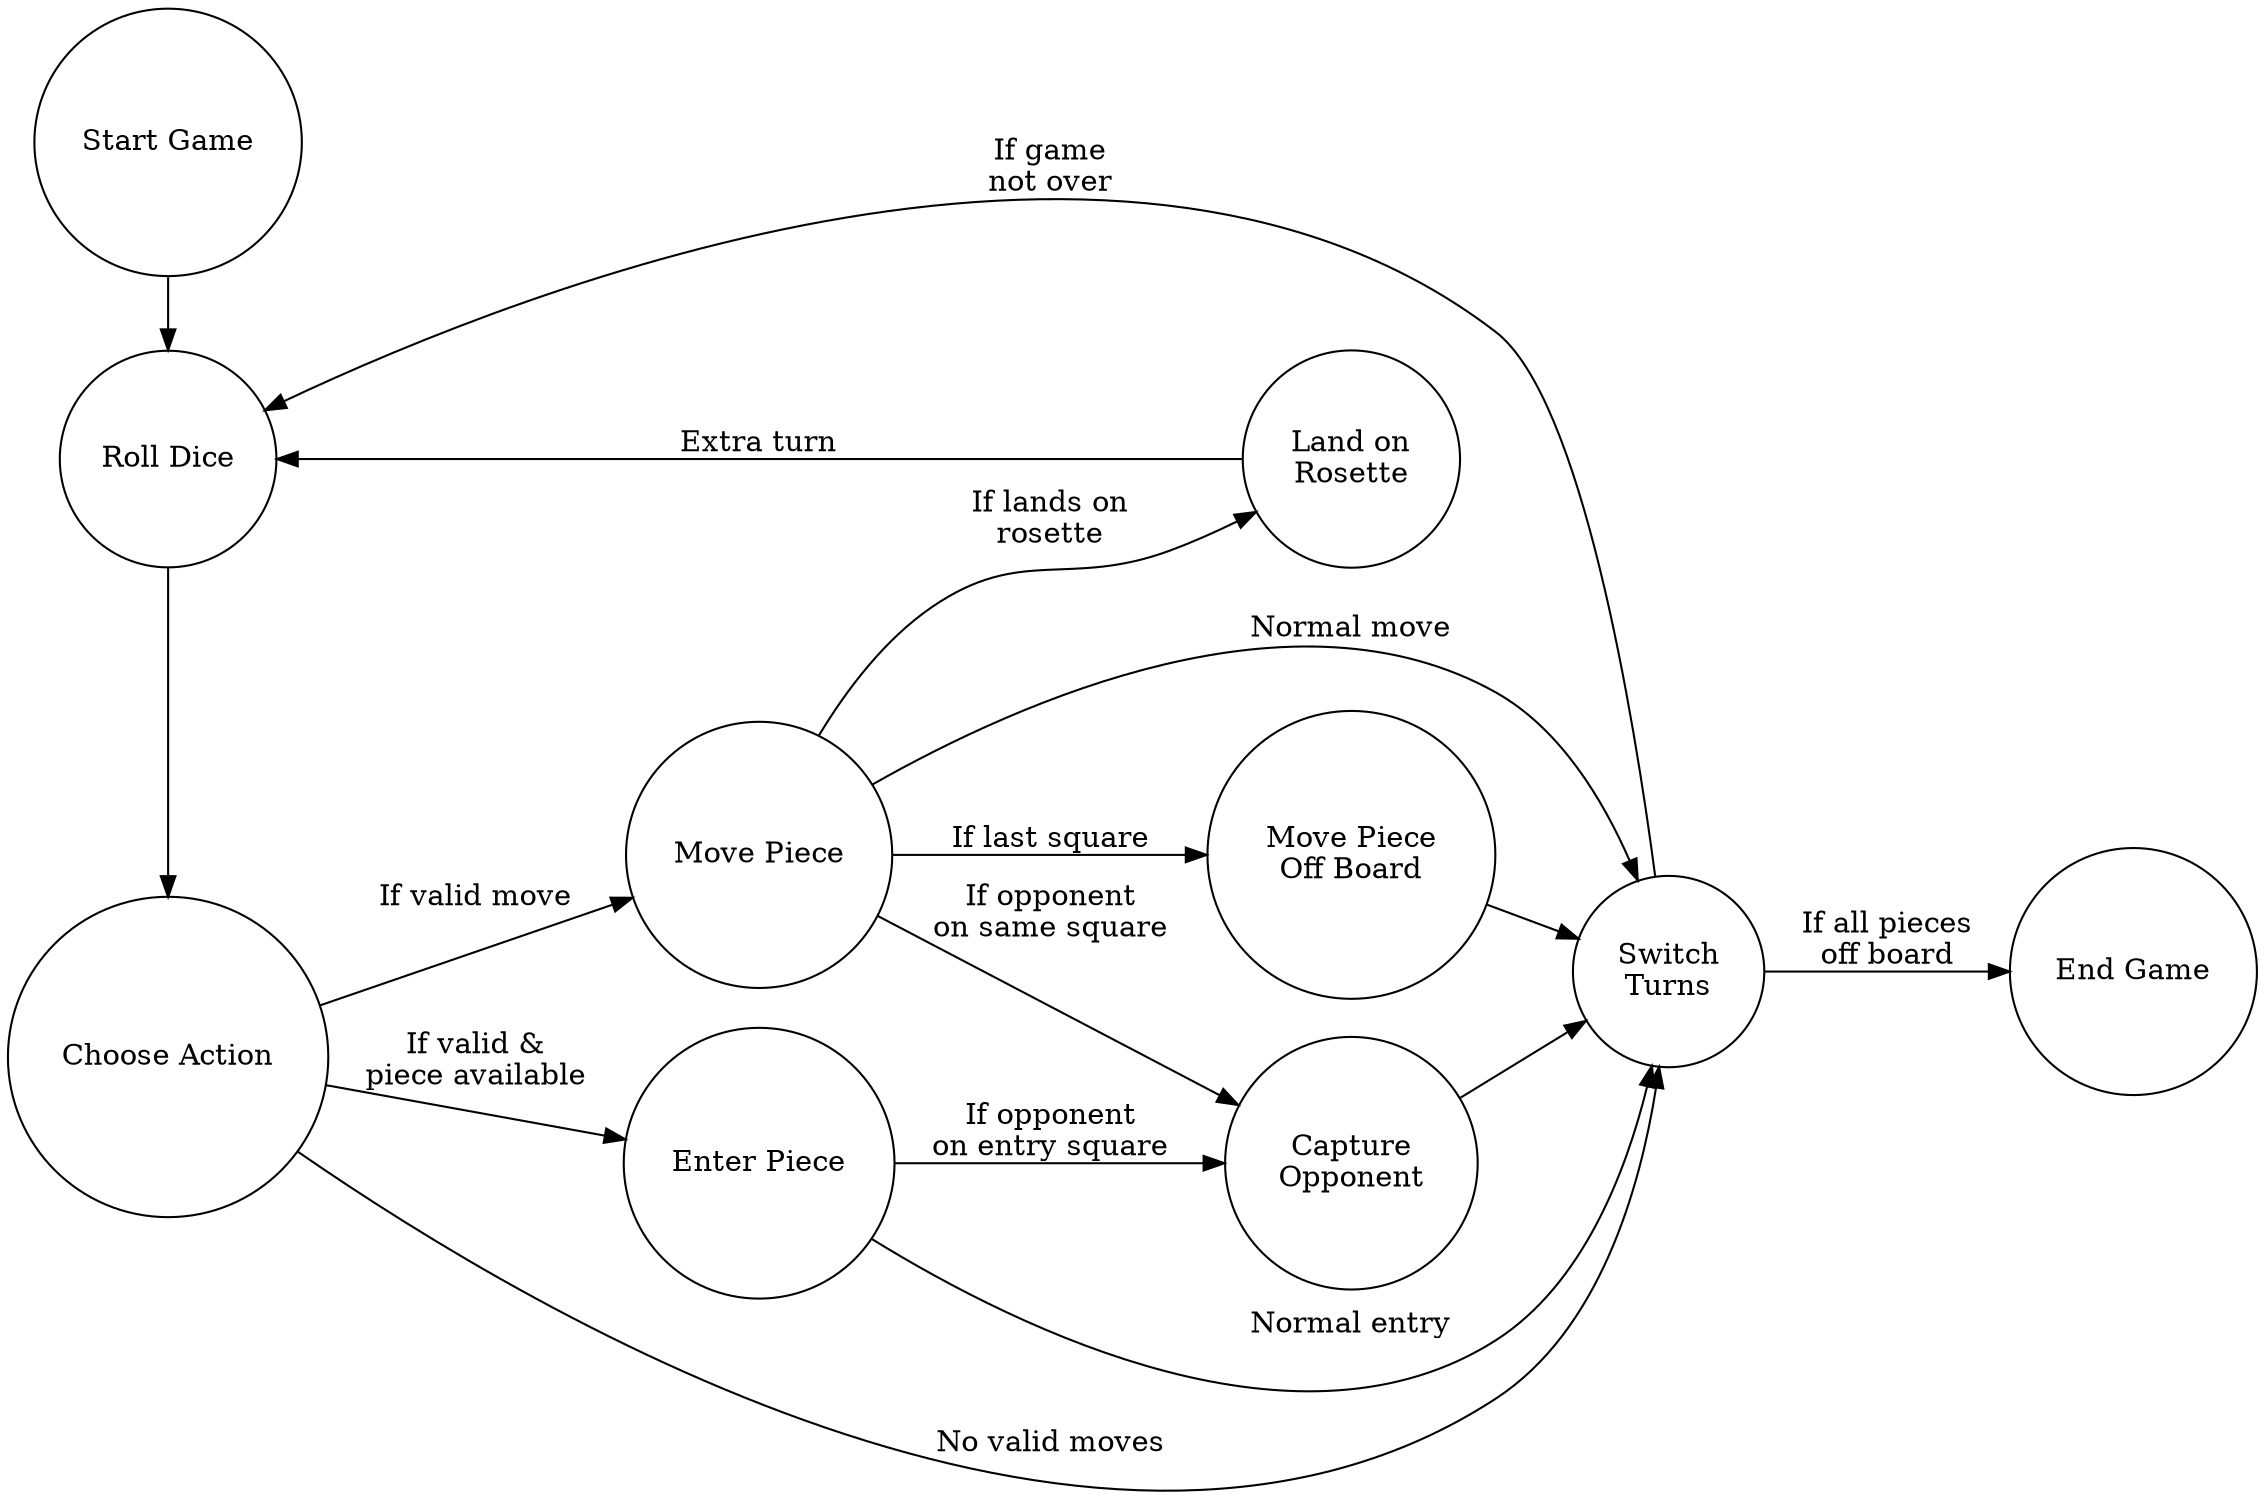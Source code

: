 digraph RoyalGameOfUr {
    rankdir=LR;
    node [shape = circle];
    
    start [label = "Start Game"];
    roll [label = "Roll Dice"];
    choose [label = "Choose Action"];
    enter [label = "Enter Piece"];
    move [label = "Move Piece"];
    capture [label = "Capture\nOpponent"];
    rosette [label = "Land on\nRosette"];
    off_board [label = "Move Piece\nOff Board"];
    switch [label = "Switch\nTurns"];
    end [label = "End Game"];

    start -> roll;
    roll -> choose;
    choose -> enter [label = "If valid &\npiece available"];
    choose -> move [label = "If valid move"];
    choose -> switch [label = "No valid moves"];
    enter -> capture [label = "If opponent\non entry square"];
    enter -> switch [label = "Normal entry"];
    move -> capture [label = "If opponent\non same square"];
    move -> rosette [label = "If lands on\nrosette"];
    move -> off_board [label = "If last square"];
    move -> switch [label = "Normal move"];
    capture -> switch;
    rosette -> roll [label = "Extra turn"];
    off_board -> switch;
    switch -> roll [label = "If game\nnot over"];
    switch -> end [label = "If all pieces\noff board"];
    
    {rank=same; start roll choose}
    {rank=same; enter move}
    {rank=same; capture rosette off_board}
}
